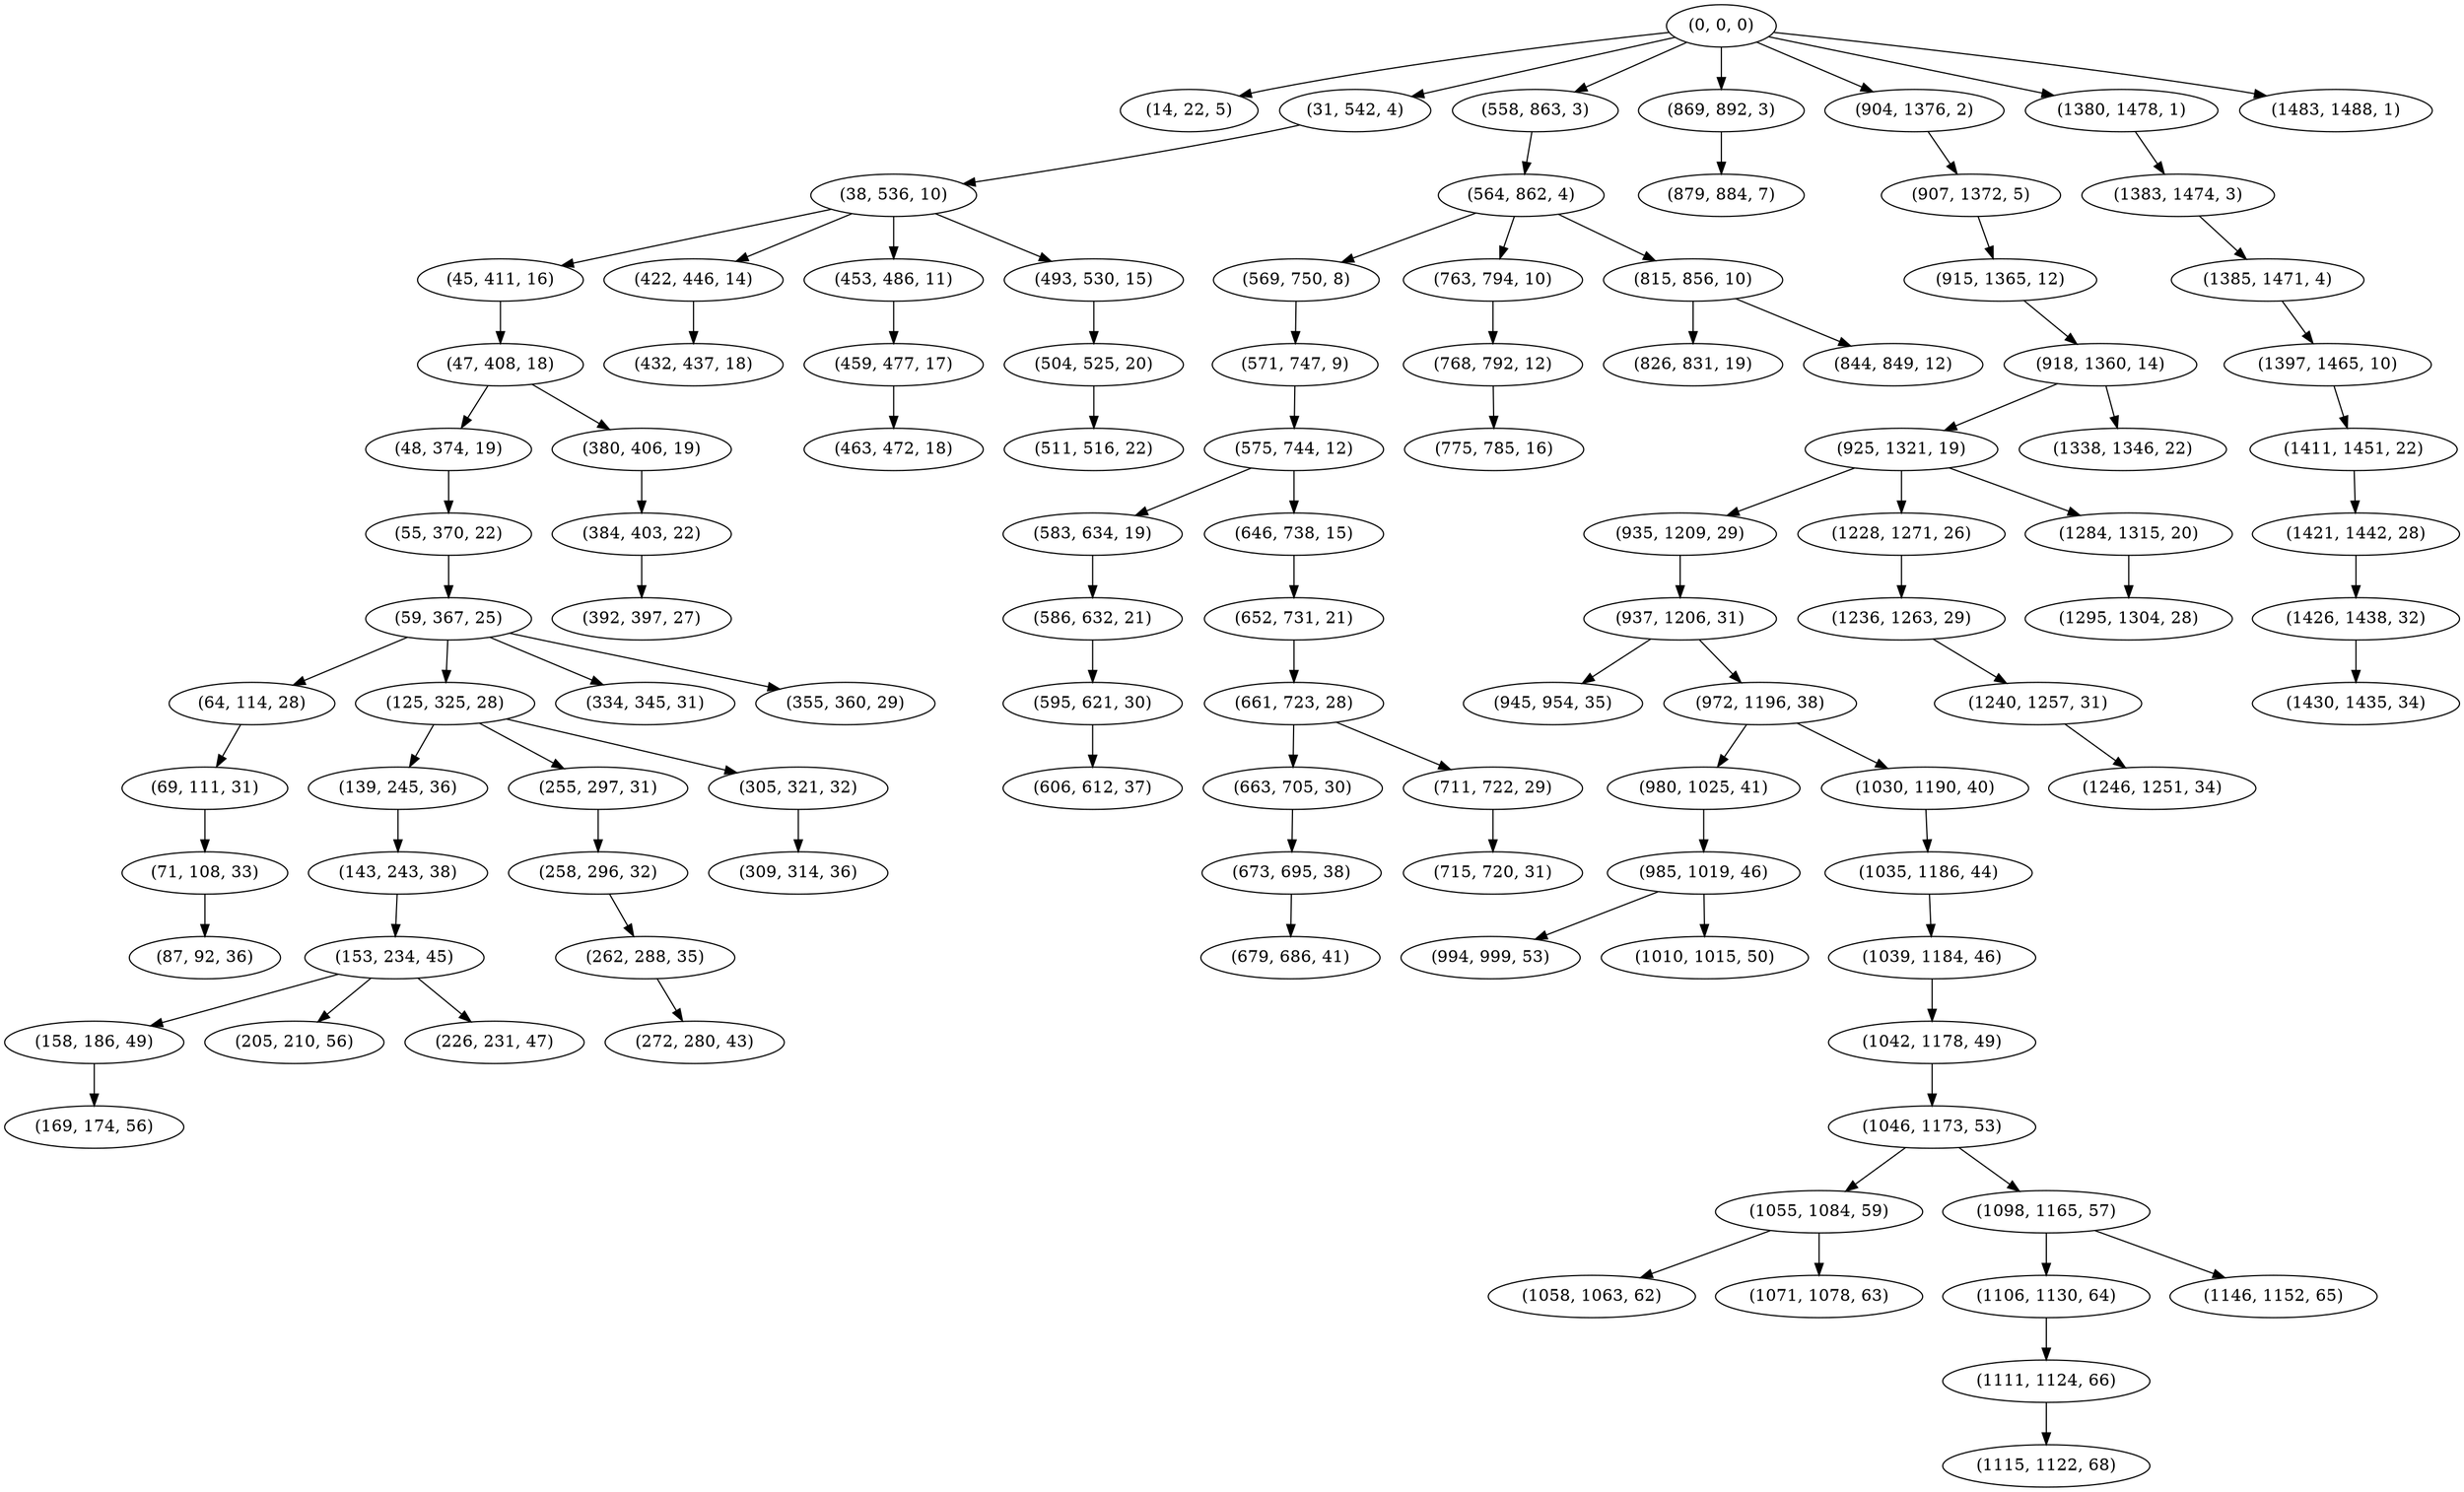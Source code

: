 digraph tree {
    "(0, 0, 0)";
    "(14, 22, 5)";
    "(31, 542, 4)";
    "(38, 536, 10)";
    "(45, 411, 16)";
    "(47, 408, 18)";
    "(48, 374, 19)";
    "(55, 370, 22)";
    "(59, 367, 25)";
    "(64, 114, 28)";
    "(69, 111, 31)";
    "(71, 108, 33)";
    "(87, 92, 36)";
    "(125, 325, 28)";
    "(139, 245, 36)";
    "(143, 243, 38)";
    "(153, 234, 45)";
    "(158, 186, 49)";
    "(169, 174, 56)";
    "(205, 210, 56)";
    "(226, 231, 47)";
    "(255, 297, 31)";
    "(258, 296, 32)";
    "(262, 288, 35)";
    "(272, 280, 43)";
    "(305, 321, 32)";
    "(309, 314, 36)";
    "(334, 345, 31)";
    "(355, 360, 29)";
    "(380, 406, 19)";
    "(384, 403, 22)";
    "(392, 397, 27)";
    "(422, 446, 14)";
    "(432, 437, 18)";
    "(453, 486, 11)";
    "(459, 477, 17)";
    "(463, 472, 18)";
    "(493, 530, 15)";
    "(504, 525, 20)";
    "(511, 516, 22)";
    "(558, 863, 3)";
    "(564, 862, 4)";
    "(569, 750, 8)";
    "(571, 747, 9)";
    "(575, 744, 12)";
    "(583, 634, 19)";
    "(586, 632, 21)";
    "(595, 621, 30)";
    "(606, 612, 37)";
    "(646, 738, 15)";
    "(652, 731, 21)";
    "(661, 723, 28)";
    "(663, 705, 30)";
    "(673, 695, 38)";
    "(679, 686, 41)";
    "(711, 722, 29)";
    "(715, 720, 31)";
    "(763, 794, 10)";
    "(768, 792, 12)";
    "(775, 785, 16)";
    "(815, 856, 10)";
    "(826, 831, 19)";
    "(844, 849, 12)";
    "(869, 892, 3)";
    "(879, 884, 7)";
    "(904, 1376, 2)";
    "(907, 1372, 5)";
    "(915, 1365, 12)";
    "(918, 1360, 14)";
    "(925, 1321, 19)";
    "(935, 1209, 29)";
    "(937, 1206, 31)";
    "(945, 954, 35)";
    "(972, 1196, 38)";
    "(980, 1025, 41)";
    "(985, 1019, 46)";
    "(994, 999, 53)";
    "(1010, 1015, 50)";
    "(1030, 1190, 40)";
    "(1035, 1186, 44)";
    "(1039, 1184, 46)";
    "(1042, 1178, 49)";
    "(1046, 1173, 53)";
    "(1055, 1084, 59)";
    "(1058, 1063, 62)";
    "(1071, 1078, 63)";
    "(1098, 1165, 57)";
    "(1106, 1130, 64)";
    "(1111, 1124, 66)";
    "(1115, 1122, 68)";
    "(1146, 1152, 65)";
    "(1228, 1271, 26)";
    "(1236, 1263, 29)";
    "(1240, 1257, 31)";
    "(1246, 1251, 34)";
    "(1284, 1315, 20)";
    "(1295, 1304, 28)";
    "(1338, 1346, 22)";
    "(1380, 1478, 1)";
    "(1383, 1474, 3)";
    "(1385, 1471, 4)";
    "(1397, 1465, 10)";
    "(1411, 1451, 22)";
    "(1421, 1442, 28)";
    "(1426, 1438, 32)";
    "(1430, 1435, 34)";
    "(1483, 1488, 1)";
    "(0, 0, 0)" -> "(14, 22, 5)";
    "(0, 0, 0)" -> "(31, 542, 4)";
    "(0, 0, 0)" -> "(558, 863, 3)";
    "(0, 0, 0)" -> "(869, 892, 3)";
    "(0, 0, 0)" -> "(904, 1376, 2)";
    "(0, 0, 0)" -> "(1380, 1478, 1)";
    "(0, 0, 0)" -> "(1483, 1488, 1)";
    "(31, 542, 4)" -> "(38, 536, 10)";
    "(38, 536, 10)" -> "(45, 411, 16)";
    "(38, 536, 10)" -> "(422, 446, 14)";
    "(38, 536, 10)" -> "(453, 486, 11)";
    "(38, 536, 10)" -> "(493, 530, 15)";
    "(45, 411, 16)" -> "(47, 408, 18)";
    "(47, 408, 18)" -> "(48, 374, 19)";
    "(47, 408, 18)" -> "(380, 406, 19)";
    "(48, 374, 19)" -> "(55, 370, 22)";
    "(55, 370, 22)" -> "(59, 367, 25)";
    "(59, 367, 25)" -> "(64, 114, 28)";
    "(59, 367, 25)" -> "(125, 325, 28)";
    "(59, 367, 25)" -> "(334, 345, 31)";
    "(59, 367, 25)" -> "(355, 360, 29)";
    "(64, 114, 28)" -> "(69, 111, 31)";
    "(69, 111, 31)" -> "(71, 108, 33)";
    "(71, 108, 33)" -> "(87, 92, 36)";
    "(125, 325, 28)" -> "(139, 245, 36)";
    "(125, 325, 28)" -> "(255, 297, 31)";
    "(125, 325, 28)" -> "(305, 321, 32)";
    "(139, 245, 36)" -> "(143, 243, 38)";
    "(143, 243, 38)" -> "(153, 234, 45)";
    "(153, 234, 45)" -> "(158, 186, 49)";
    "(153, 234, 45)" -> "(205, 210, 56)";
    "(153, 234, 45)" -> "(226, 231, 47)";
    "(158, 186, 49)" -> "(169, 174, 56)";
    "(255, 297, 31)" -> "(258, 296, 32)";
    "(258, 296, 32)" -> "(262, 288, 35)";
    "(262, 288, 35)" -> "(272, 280, 43)";
    "(305, 321, 32)" -> "(309, 314, 36)";
    "(380, 406, 19)" -> "(384, 403, 22)";
    "(384, 403, 22)" -> "(392, 397, 27)";
    "(422, 446, 14)" -> "(432, 437, 18)";
    "(453, 486, 11)" -> "(459, 477, 17)";
    "(459, 477, 17)" -> "(463, 472, 18)";
    "(493, 530, 15)" -> "(504, 525, 20)";
    "(504, 525, 20)" -> "(511, 516, 22)";
    "(558, 863, 3)" -> "(564, 862, 4)";
    "(564, 862, 4)" -> "(569, 750, 8)";
    "(564, 862, 4)" -> "(763, 794, 10)";
    "(564, 862, 4)" -> "(815, 856, 10)";
    "(569, 750, 8)" -> "(571, 747, 9)";
    "(571, 747, 9)" -> "(575, 744, 12)";
    "(575, 744, 12)" -> "(583, 634, 19)";
    "(575, 744, 12)" -> "(646, 738, 15)";
    "(583, 634, 19)" -> "(586, 632, 21)";
    "(586, 632, 21)" -> "(595, 621, 30)";
    "(595, 621, 30)" -> "(606, 612, 37)";
    "(646, 738, 15)" -> "(652, 731, 21)";
    "(652, 731, 21)" -> "(661, 723, 28)";
    "(661, 723, 28)" -> "(663, 705, 30)";
    "(661, 723, 28)" -> "(711, 722, 29)";
    "(663, 705, 30)" -> "(673, 695, 38)";
    "(673, 695, 38)" -> "(679, 686, 41)";
    "(711, 722, 29)" -> "(715, 720, 31)";
    "(763, 794, 10)" -> "(768, 792, 12)";
    "(768, 792, 12)" -> "(775, 785, 16)";
    "(815, 856, 10)" -> "(826, 831, 19)";
    "(815, 856, 10)" -> "(844, 849, 12)";
    "(869, 892, 3)" -> "(879, 884, 7)";
    "(904, 1376, 2)" -> "(907, 1372, 5)";
    "(907, 1372, 5)" -> "(915, 1365, 12)";
    "(915, 1365, 12)" -> "(918, 1360, 14)";
    "(918, 1360, 14)" -> "(925, 1321, 19)";
    "(918, 1360, 14)" -> "(1338, 1346, 22)";
    "(925, 1321, 19)" -> "(935, 1209, 29)";
    "(925, 1321, 19)" -> "(1228, 1271, 26)";
    "(925, 1321, 19)" -> "(1284, 1315, 20)";
    "(935, 1209, 29)" -> "(937, 1206, 31)";
    "(937, 1206, 31)" -> "(945, 954, 35)";
    "(937, 1206, 31)" -> "(972, 1196, 38)";
    "(972, 1196, 38)" -> "(980, 1025, 41)";
    "(972, 1196, 38)" -> "(1030, 1190, 40)";
    "(980, 1025, 41)" -> "(985, 1019, 46)";
    "(985, 1019, 46)" -> "(994, 999, 53)";
    "(985, 1019, 46)" -> "(1010, 1015, 50)";
    "(1030, 1190, 40)" -> "(1035, 1186, 44)";
    "(1035, 1186, 44)" -> "(1039, 1184, 46)";
    "(1039, 1184, 46)" -> "(1042, 1178, 49)";
    "(1042, 1178, 49)" -> "(1046, 1173, 53)";
    "(1046, 1173, 53)" -> "(1055, 1084, 59)";
    "(1046, 1173, 53)" -> "(1098, 1165, 57)";
    "(1055, 1084, 59)" -> "(1058, 1063, 62)";
    "(1055, 1084, 59)" -> "(1071, 1078, 63)";
    "(1098, 1165, 57)" -> "(1106, 1130, 64)";
    "(1098, 1165, 57)" -> "(1146, 1152, 65)";
    "(1106, 1130, 64)" -> "(1111, 1124, 66)";
    "(1111, 1124, 66)" -> "(1115, 1122, 68)";
    "(1228, 1271, 26)" -> "(1236, 1263, 29)";
    "(1236, 1263, 29)" -> "(1240, 1257, 31)";
    "(1240, 1257, 31)" -> "(1246, 1251, 34)";
    "(1284, 1315, 20)" -> "(1295, 1304, 28)";
    "(1380, 1478, 1)" -> "(1383, 1474, 3)";
    "(1383, 1474, 3)" -> "(1385, 1471, 4)";
    "(1385, 1471, 4)" -> "(1397, 1465, 10)";
    "(1397, 1465, 10)" -> "(1411, 1451, 22)";
    "(1411, 1451, 22)" -> "(1421, 1442, 28)";
    "(1421, 1442, 28)" -> "(1426, 1438, 32)";
    "(1426, 1438, 32)" -> "(1430, 1435, 34)";
}
